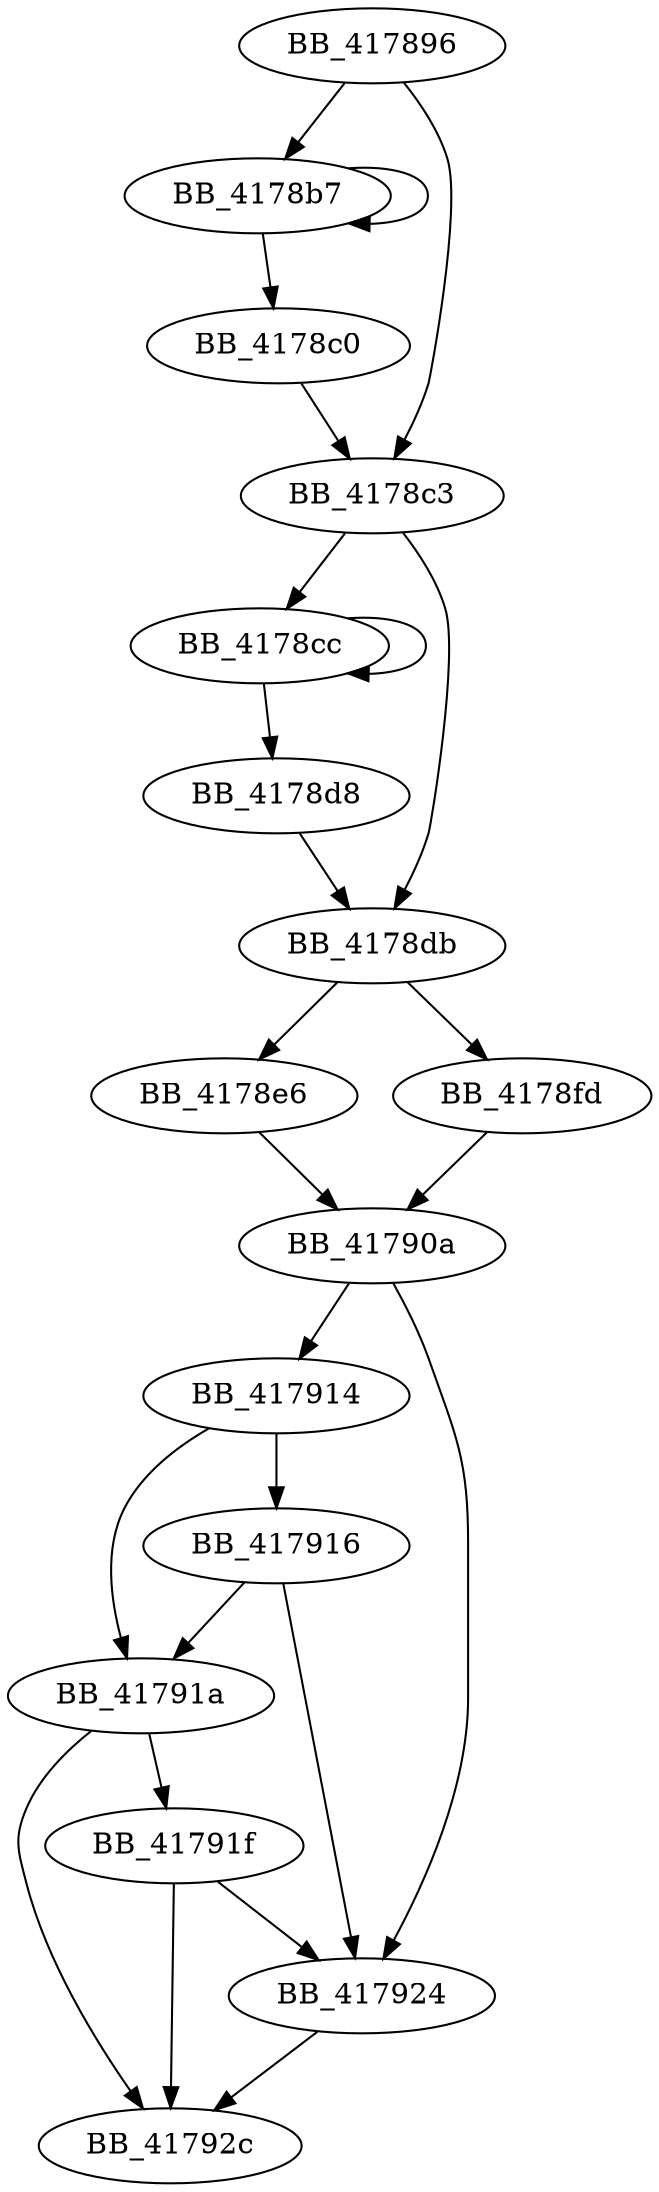 DiGraph _xtime_diff{
BB_417896->BB_4178b7
BB_417896->BB_4178c3
BB_4178b7->BB_4178b7
BB_4178b7->BB_4178c0
BB_4178c0->BB_4178c3
BB_4178c3->BB_4178cc
BB_4178c3->BB_4178db
BB_4178cc->BB_4178cc
BB_4178cc->BB_4178d8
BB_4178d8->BB_4178db
BB_4178db->BB_4178e6
BB_4178db->BB_4178fd
BB_4178e6->BB_41790a
BB_4178fd->BB_41790a
BB_41790a->BB_417914
BB_41790a->BB_417924
BB_417914->BB_417916
BB_417914->BB_41791a
BB_417916->BB_41791a
BB_417916->BB_417924
BB_41791a->BB_41791f
BB_41791a->BB_41792c
BB_41791f->BB_417924
BB_41791f->BB_41792c
BB_417924->BB_41792c
}
